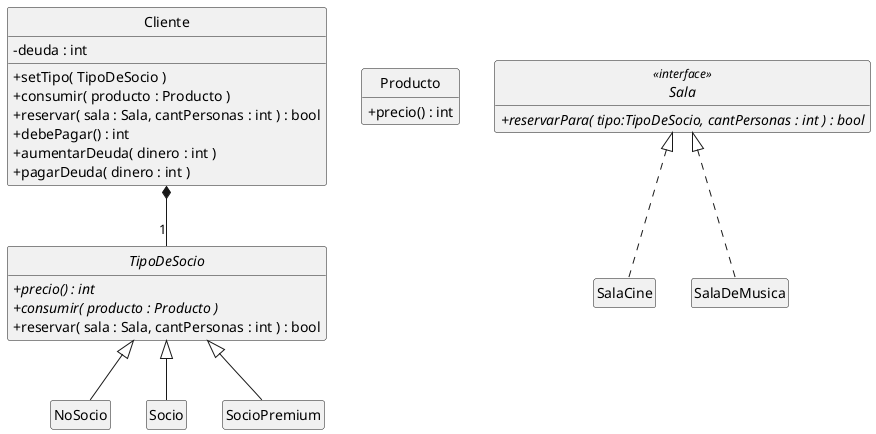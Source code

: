 @startuml
skinparam style strictuml
skinparam classAttributeIconSize 0
skinparam monochrome true
hide empty members

class Cliente {
	- deuda : int
	+ setTipo( TipoDeSocio )
	+ consumir( producto : Producto )
	+ reservar( sala : Sala, cantPersonas : int ) : bool
	+ debePagar() : int
	+ aumentarDeuda( dinero : int )
	+ pagarDeuda( dinero : int )
}
abstract TipoDeSocio {

	+ {abstract} precio() : int
	+ {abstract} consumir( producto : Producto )
	+ reservar( sala : Sala, cantPersonas : int ) : bool
}
Cliente *--"1" TipoDeSocio
TipoDeSocio <|-- NoSocio
TipoDeSocio <|-- Socio
TipoDeSocio <|-- SocioPremium

class Producto {
	+ precio() : int
}

interface Sala <<interface>> {
	+ {abstract} reservarPara( tipo:TipoDeSocio, cantPersonas : int ) : bool
}
Sala <|.. SalaCine
Sala <|.. SalaDeMusica


@enduml